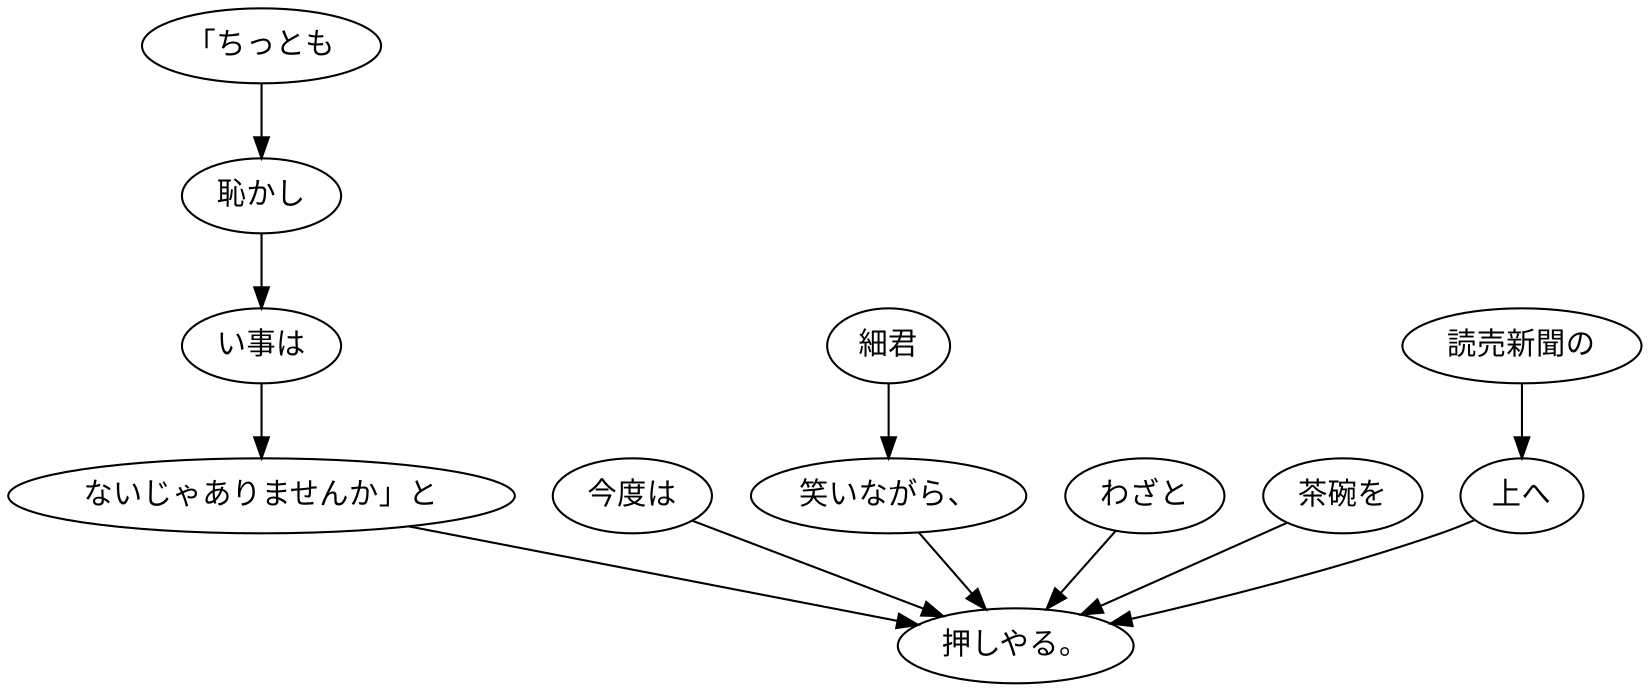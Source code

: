 digraph graph7471 {
	node0 [label="「ちっとも"];
	node1 [label="恥かし"];
	node2 [label="い事は"];
	node3 [label="ないじゃありませんか」と"];
	node4 [label="今度は"];
	node5 [label="細君"];
	node6 [label="笑いながら、"];
	node7 [label="わざと"];
	node8 [label="茶碗を"];
	node9 [label="読売新聞の"];
	node10 [label="上へ"];
	node11 [label="押しやる。"];
	node0 -> node1;
	node1 -> node2;
	node2 -> node3;
	node3 -> node11;
	node4 -> node11;
	node5 -> node6;
	node6 -> node11;
	node7 -> node11;
	node8 -> node11;
	node9 -> node10;
	node10 -> node11;
}
